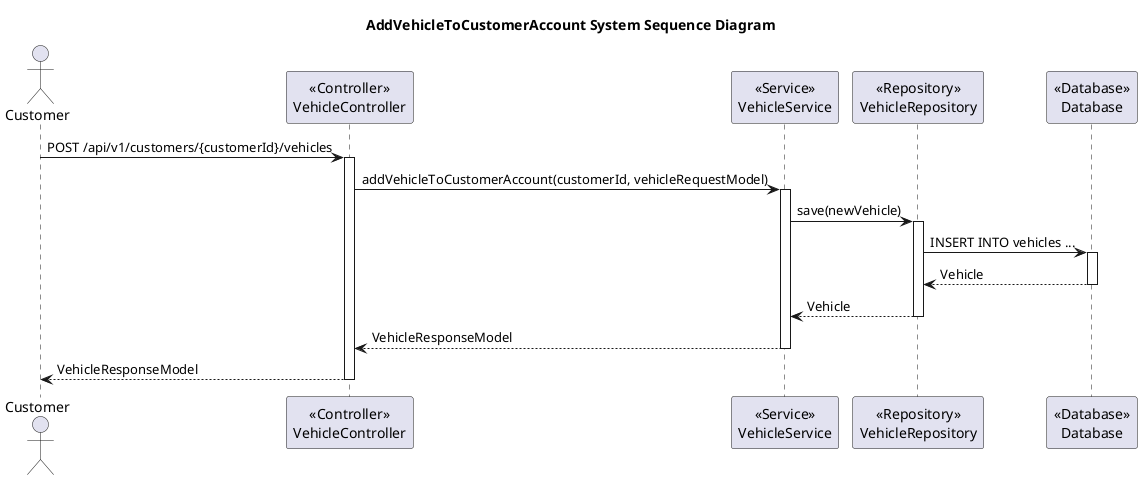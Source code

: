 @startuml
title AddVehicleToCustomerAccount System Sequence Diagram

actor Customer

participant VehicleController as "<<Controller>>\nVehicleController"
participant VehicleService as "<<Service>>\nVehicleService"
participant VehicleRepository as "<<Repository>>\nVehicleRepository"
participant Database as "<<Database>>\nDatabase"

Customer -> VehicleController: POST /api/v1/customers/{customerId}/vehicles
activate VehicleController

VehicleController -> VehicleService: addVehicleToCustomerAccount(customerId, vehicleRequestModel)
activate VehicleService

VehicleService -> VehicleRepository: save(newVehicle)
activate VehicleRepository

VehicleRepository -> Database: INSERT INTO vehicles ...
activate Database

Database --> VehicleRepository: Vehicle
deactivate Database

VehicleRepository --> VehicleService: Vehicle
deactivate VehicleRepository

VehicleService --> VehicleController: VehicleResponseModel
deactivate VehicleService

VehicleController --> Customer: VehicleResponseModel
deactivate VehicleController
@enduml
